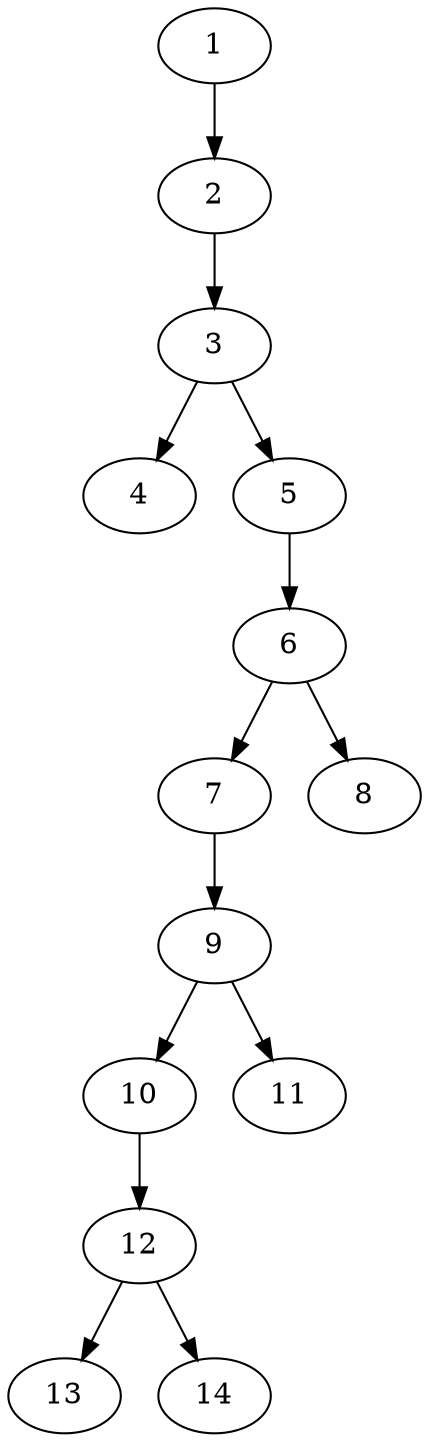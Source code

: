 // DAG (tier=1-easy, mode=compute, n=14, ccr=0.266, fat=0.377, density=0.330, regular=0.733, jump=0.015, mindata=262144, maxdata=2097152)
// DAG automatically generated by daggen at Sun Aug 24 16:33:32 2025
// /home/ermia/Project/Environments/daggen/bin/daggen --dot --ccr 0.266 --fat 0.377 --regular 0.733 --density 0.330 --jump 0.015 --mindata 262144 --maxdata 2097152 -n 14 
digraph G {
  1 [size="1640399388338022", alpha="0.05", expect_size="820199694169011"]
  1 -> 2 [size ="29240078630912"]
  2 [size="161671983589752832", alpha="0.16", expect_size="80835991794876416"]
  2 -> 3 [size ="2374177390592"]
  3 [size="390835950852243456", alpha="0.17", expect_size="195417975426121728"]
  3 -> 4 [size ="4276478803968"]
  3 -> 5 [size ="4276478803968"]
  4 [size="5556479007173737", alpha="0.01", expect_size="2778239503586868"]
  5 [size="16574107445662376", alpha="0.11", expect_size="8287053722831188"]
  5 -> 6 [size ="13466140147712"]
  6 [size="48930644079499", alpha="0.04", expect_size="24465322039749"]
  6 -> 7 [size ="1572771725312"]
  6 -> 8 [size ="1572771725312"]
  7 [size="1954772478565366", alpha="0.05", expect_size="977386239282683"]
  7 -> 9 [size ="33992057290752"]
  8 [size="35892795589174220", alpha="0.11", expect_size="17946397794587110"]
  9 [size="40302037337639616", alpha="0.16", expect_size="20151018668819808"]
  9 -> 10 [size ="17807748104192"]
  9 -> 11 [size ="17807748104192"]
  10 [size="39917456891489640", alpha="0.03", expect_size="19958728445744820"]
  10 -> 12 [size ="27633962188800"]
  11 [size="28415065543671808", alpha="0.05", expect_size="14207532771835904"]
  12 [size="560959717648416", alpha="0.04", expect_size="280479858824208"]
  12 -> 13 [size ="15378969264128"]
  12 -> 14 [size ="15378969264128"]
  13 [size="27613894174687088", alpha="0.00", expect_size="13806947087343544"]
  14 [size="597041079818578", alpha="0.13", expect_size="298520539909289"]
}